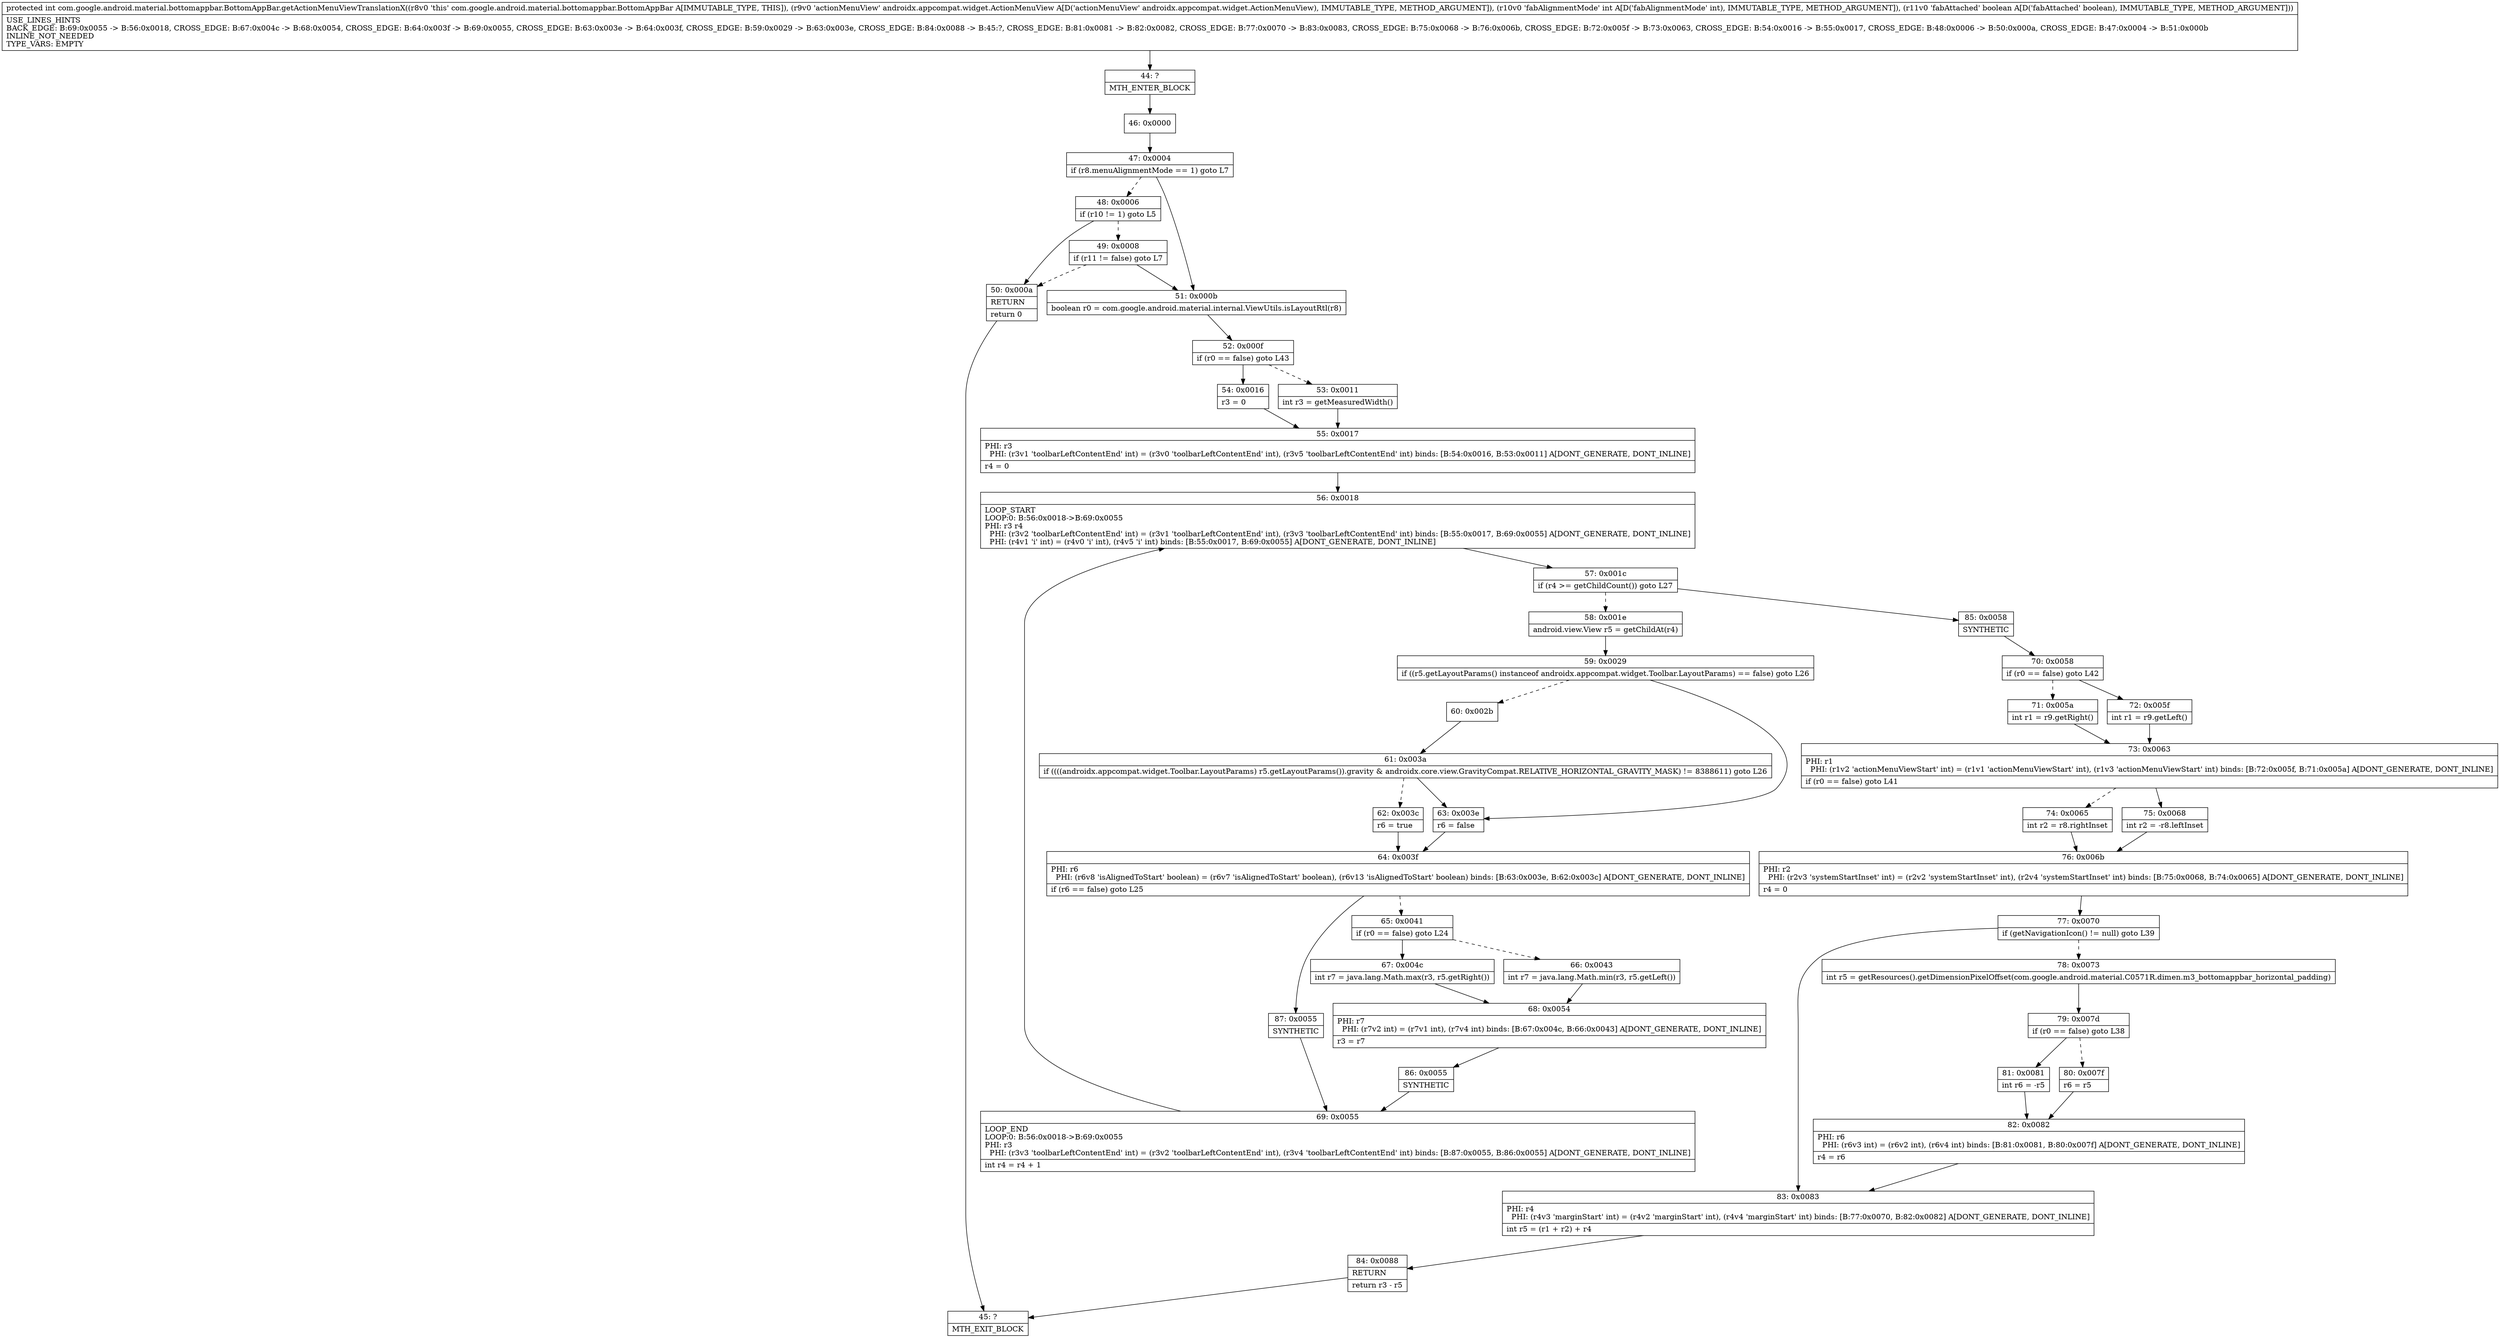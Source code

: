 digraph "CFG forcom.google.android.material.bottomappbar.BottomAppBar.getActionMenuViewTranslationX(Landroidx\/appcompat\/widget\/ActionMenuView;IZ)I" {
Node_44 [shape=record,label="{44\:\ ?|MTH_ENTER_BLOCK\l}"];
Node_46 [shape=record,label="{46\:\ 0x0000}"];
Node_47 [shape=record,label="{47\:\ 0x0004|if (r8.menuAlignmentMode == 1) goto L7\l}"];
Node_48 [shape=record,label="{48\:\ 0x0006|if (r10 != 1) goto L5\l}"];
Node_49 [shape=record,label="{49\:\ 0x0008|if (r11 != false) goto L7\l}"];
Node_50 [shape=record,label="{50\:\ 0x000a|RETURN\l|return 0\l}"];
Node_45 [shape=record,label="{45\:\ ?|MTH_EXIT_BLOCK\l}"];
Node_51 [shape=record,label="{51\:\ 0x000b|boolean r0 = com.google.android.material.internal.ViewUtils.isLayoutRtl(r8)\l}"];
Node_52 [shape=record,label="{52\:\ 0x000f|if (r0 == false) goto L43\l}"];
Node_53 [shape=record,label="{53\:\ 0x0011|int r3 = getMeasuredWidth()\l}"];
Node_55 [shape=record,label="{55\:\ 0x0017|PHI: r3 \l  PHI: (r3v1 'toolbarLeftContentEnd' int) = (r3v0 'toolbarLeftContentEnd' int), (r3v5 'toolbarLeftContentEnd' int) binds: [B:54:0x0016, B:53:0x0011] A[DONT_GENERATE, DONT_INLINE]\l|r4 = 0\l}"];
Node_56 [shape=record,label="{56\:\ 0x0018|LOOP_START\lLOOP:0: B:56:0x0018\-\>B:69:0x0055\lPHI: r3 r4 \l  PHI: (r3v2 'toolbarLeftContentEnd' int) = (r3v1 'toolbarLeftContentEnd' int), (r3v3 'toolbarLeftContentEnd' int) binds: [B:55:0x0017, B:69:0x0055] A[DONT_GENERATE, DONT_INLINE]\l  PHI: (r4v1 'i' int) = (r4v0 'i' int), (r4v5 'i' int) binds: [B:55:0x0017, B:69:0x0055] A[DONT_GENERATE, DONT_INLINE]\l}"];
Node_57 [shape=record,label="{57\:\ 0x001c|if (r4 \>= getChildCount()) goto L27\l}"];
Node_58 [shape=record,label="{58\:\ 0x001e|android.view.View r5 = getChildAt(r4)\l}"];
Node_59 [shape=record,label="{59\:\ 0x0029|if ((r5.getLayoutParams() instanceof androidx.appcompat.widget.Toolbar.LayoutParams) == false) goto L26\l}"];
Node_60 [shape=record,label="{60\:\ 0x002b}"];
Node_61 [shape=record,label="{61\:\ 0x003a|if ((((androidx.appcompat.widget.Toolbar.LayoutParams) r5.getLayoutParams()).gravity & androidx.core.view.GravityCompat.RELATIVE_HORIZONTAL_GRAVITY_MASK) != 8388611) goto L26\l}"];
Node_62 [shape=record,label="{62\:\ 0x003c|r6 = true\l}"];
Node_64 [shape=record,label="{64\:\ 0x003f|PHI: r6 \l  PHI: (r6v8 'isAlignedToStart' boolean) = (r6v7 'isAlignedToStart' boolean), (r6v13 'isAlignedToStart' boolean) binds: [B:63:0x003e, B:62:0x003c] A[DONT_GENERATE, DONT_INLINE]\l|if (r6 == false) goto L25\l}"];
Node_65 [shape=record,label="{65\:\ 0x0041|if (r0 == false) goto L24\l}"];
Node_66 [shape=record,label="{66\:\ 0x0043|int r7 = java.lang.Math.min(r3, r5.getLeft())\l}"];
Node_68 [shape=record,label="{68\:\ 0x0054|PHI: r7 \l  PHI: (r7v2 int) = (r7v1 int), (r7v4 int) binds: [B:67:0x004c, B:66:0x0043] A[DONT_GENERATE, DONT_INLINE]\l|r3 = r7\l}"];
Node_86 [shape=record,label="{86\:\ 0x0055|SYNTHETIC\l}"];
Node_69 [shape=record,label="{69\:\ 0x0055|LOOP_END\lLOOP:0: B:56:0x0018\-\>B:69:0x0055\lPHI: r3 \l  PHI: (r3v3 'toolbarLeftContentEnd' int) = (r3v2 'toolbarLeftContentEnd' int), (r3v4 'toolbarLeftContentEnd' int) binds: [B:87:0x0055, B:86:0x0055] A[DONT_GENERATE, DONT_INLINE]\l|int r4 = r4 + 1\l}"];
Node_67 [shape=record,label="{67\:\ 0x004c|int r7 = java.lang.Math.max(r3, r5.getRight())\l}"];
Node_87 [shape=record,label="{87\:\ 0x0055|SYNTHETIC\l}"];
Node_63 [shape=record,label="{63\:\ 0x003e|r6 = false\l}"];
Node_85 [shape=record,label="{85\:\ 0x0058|SYNTHETIC\l}"];
Node_70 [shape=record,label="{70\:\ 0x0058|if (r0 == false) goto L42\l}"];
Node_71 [shape=record,label="{71\:\ 0x005a|int r1 = r9.getRight()\l}"];
Node_73 [shape=record,label="{73\:\ 0x0063|PHI: r1 \l  PHI: (r1v2 'actionMenuViewStart' int) = (r1v1 'actionMenuViewStart' int), (r1v3 'actionMenuViewStart' int) binds: [B:72:0x005f, B:71:0x005a] A[DONT_GENERATE, DONT_INLINE]\l|if (r0 == false) goto L41\l}"];
Node_74 [shape=record,label="{74\:\ 0x0065|int r2 = r8.rightInset\l}"];
Node_76 [shape=record,label="{76\:\ 0x006b|PHI: r2 \l  PHI: (r2v3 'systemStartInset' int) = (r2v2 'systemStartInset' int), (r2v4 'systemStartInset' int) binds: [B:75:0x0068, B:74:0x0065] A[DONT_GENERATE, DONT_INLINE]\l|r4 = 0\l}"];
Node_77 [shape=record,label="{77\:\ 0x0070|if (getNavigationIcon() != null) goto L39\l}"];
Node_78 [shape=record,label="{78\:\ 0x0073|int r5 = getResources().getDimensionPixelOffset(com.google.android.material.C0571R.dimen.m3_bottomappbar_horizontal_padding)\l}"];
Node_79 [shape=record,label="{79\:\ 0x007d|if (r0 == false) goto L38\l}"];
Node_80 [shape=record,label="{80\:\ 0x007f|r6 = r5\l}"];
Node_82 [shape=record,label="{82\:\ 0x0082|PHI: r6 \l  PHI: (r6v3 int) = (r6v2 int), (r6v4 int) binds: [B:81:0x0081, B:80:0x007f] A[DONT_GENERATE, DONT_INLINE]\l|r4 = r6\l}"];
Node_81 [shape=record,label="{81\:\ 0x0081|int r6 = \-r5\l}"];
Node_83 [shape=record,label="{83\:\ 0x0083|PHI: r4 \l  PHI: (r4v3 'marginStart' int) = (r4v2 'marginStart' int), (r4v4 'marginStart' int) binds: [B:77:0x0070, B:82:0x0082] A[DONT_GENERATE, DONT_INLINE]\l|int r5 = (r1 + r2) + r4\l}"];
Node_84 [shape=record,label="{84\:\ 0x0088|RETURN\l|return r3 \- r5\l}"];
Node_75 [shape=record,label="{75\:\ 0x0068|int r2 = \-r8.leftInset\l}"];
Node_72 [shape=record,label="{72\:\ 0x005f|int r1 = r9.getLeft()\l}"];
Node_54 [shape=record,label="{54\:\ 0x0016|r3 = 0\l}"];
MethodNode[shape=record,label="{protected int com.google.android.material.bottomappbar.BottomAppBar.getActionMenuViewTranslationX((r8v0 'this' com.google.android.material.bottomappbar.BottomAppBar A[IMMUTABLE_TYPE, THIS]), (r9v0 'actionMenuView' androidx.appcompat.widget.ActionMenuView A[D('actionMenuView' androidx.appcompat.widget.ActionMenuView), IMMUTABLE_TYPE, METHOD_ARGUMENT]), (r10v0 'fabAlignmentMode' int A[D('fabAlignmentMode' int), IMMUTABLE_TYPE, METHOD_ARGUMENT]), (r11v0 'fabAttached' boolean A[D('fabAttached' boolean), IMMUTABLE_TYPE, METHOD_ARGUMENT]))  | USE_LINES_HINTS\lBACK_EDGE: B:69:0x0055 \-\> B:56:0x0018, CROSS_EDGE: B:67:0x004c \-\> B:68:0x0054, CROSS_EDGE: B:64:0x003f \-\> B:69:0x0055, CROSS_EDGE: B:63:0x003e \-\> B:64:0x003f, CROSS_EDGE: B:59:0x0029 \-\> B:63:0x003e, CROSS_EDGE: B:84:0x0088 \-\> B:45:?, CROSS_EDGE: B:81:0x0081 \-\> B:82:0x0082, CROSS_EDGE: B:77:0x0070 \-\> B:83:0x0083, CROSS_EDGE: B:75:0x0068 \-\> B:76:0x006b, CROSS_EDGE: B:72:0x005f \-\> B:73:0x0063, CROSS_EDGE: B:54:0x0016 \-\> B:55:0x0017, CROSS_EDGE: B:48:0x0006 \-\> B:50:0x000a, CROSS_EDGE: B:47:0x0004 \-\> B:51:0x000b\lINLINE_NOT_NEEDED\lTYPE_VARS: EMPTY\l}"];
MethodNode -> Node_44;Node_44 -> Node_46;
Node_46 -> Node_47;
Node_47 -> Node_48[style=dashed];
Node_47 -> Node_51;
Node_48 -> Node_49[style=dashed];
Node_48 -> Node_50;
Node_49 -> Node_50[style=dashed];
Node_49 -> Node_51;
Node_50 -> Node_45;
Node_51 -> Node_52;
Node_52 -> Node_53[style=dashed];
Node_52 -> Node_54;
Node_53 -> Node_55;
Node_55 -> Node_56;
Node_56 -> Node_57;
Node_57 -> Node_58[style=dashed];
Node_57 -> Node_85;
Node_58 -> Node_59;
Node_59 -> Node_60[style=dashed];
Node_59 -> Node_63;
Node_60 -> Node_61;
Node_61 -> Node_62[style=dashed];
Node_61 -> Node_63;
Node_62 -> Node_64;
Node_64 -> Node_65[style=dashed];
Node_64 -> Node_87;
Node_65 -> Node_66[style=dashed];
Node_65 -> Node_67;
Node_66 -> Node_68;
Node_68 -> Node_86;
Node_86 -> Node_69;
Node_69 -> Node_56;
Node_67 -> Node_68;
Node_87 -> Node_69;
Node_63 -> Node_64;
Node_85 -> Node_70;
Node_70 -> Node_71[style=dashed];
Node_70 -> Node_72;
Node_71 -> Node_73;
Node_73 -> Node_74[style=dashed];
Node_73 -> Node_75;
Node_74 -> Node_76;
Node_76 -> Node_77;
Node_77 -> Node_78[style=dashed];
Node_77 -> Node_83;
Node_78 -> Node_79;
Node_79 -> Node_80[style=dashed];
Node_79 -> Node_81;
Node_80 -> Node_82;
Node_82 -> Node_83;
Node_81 -> Node_82;
Node_83 -> Node_84;
Node_84 -> Node_45;
Node_75 -> Node_76;
Node_72 -> Node_73;
Node_54 -> Node_55;
}

